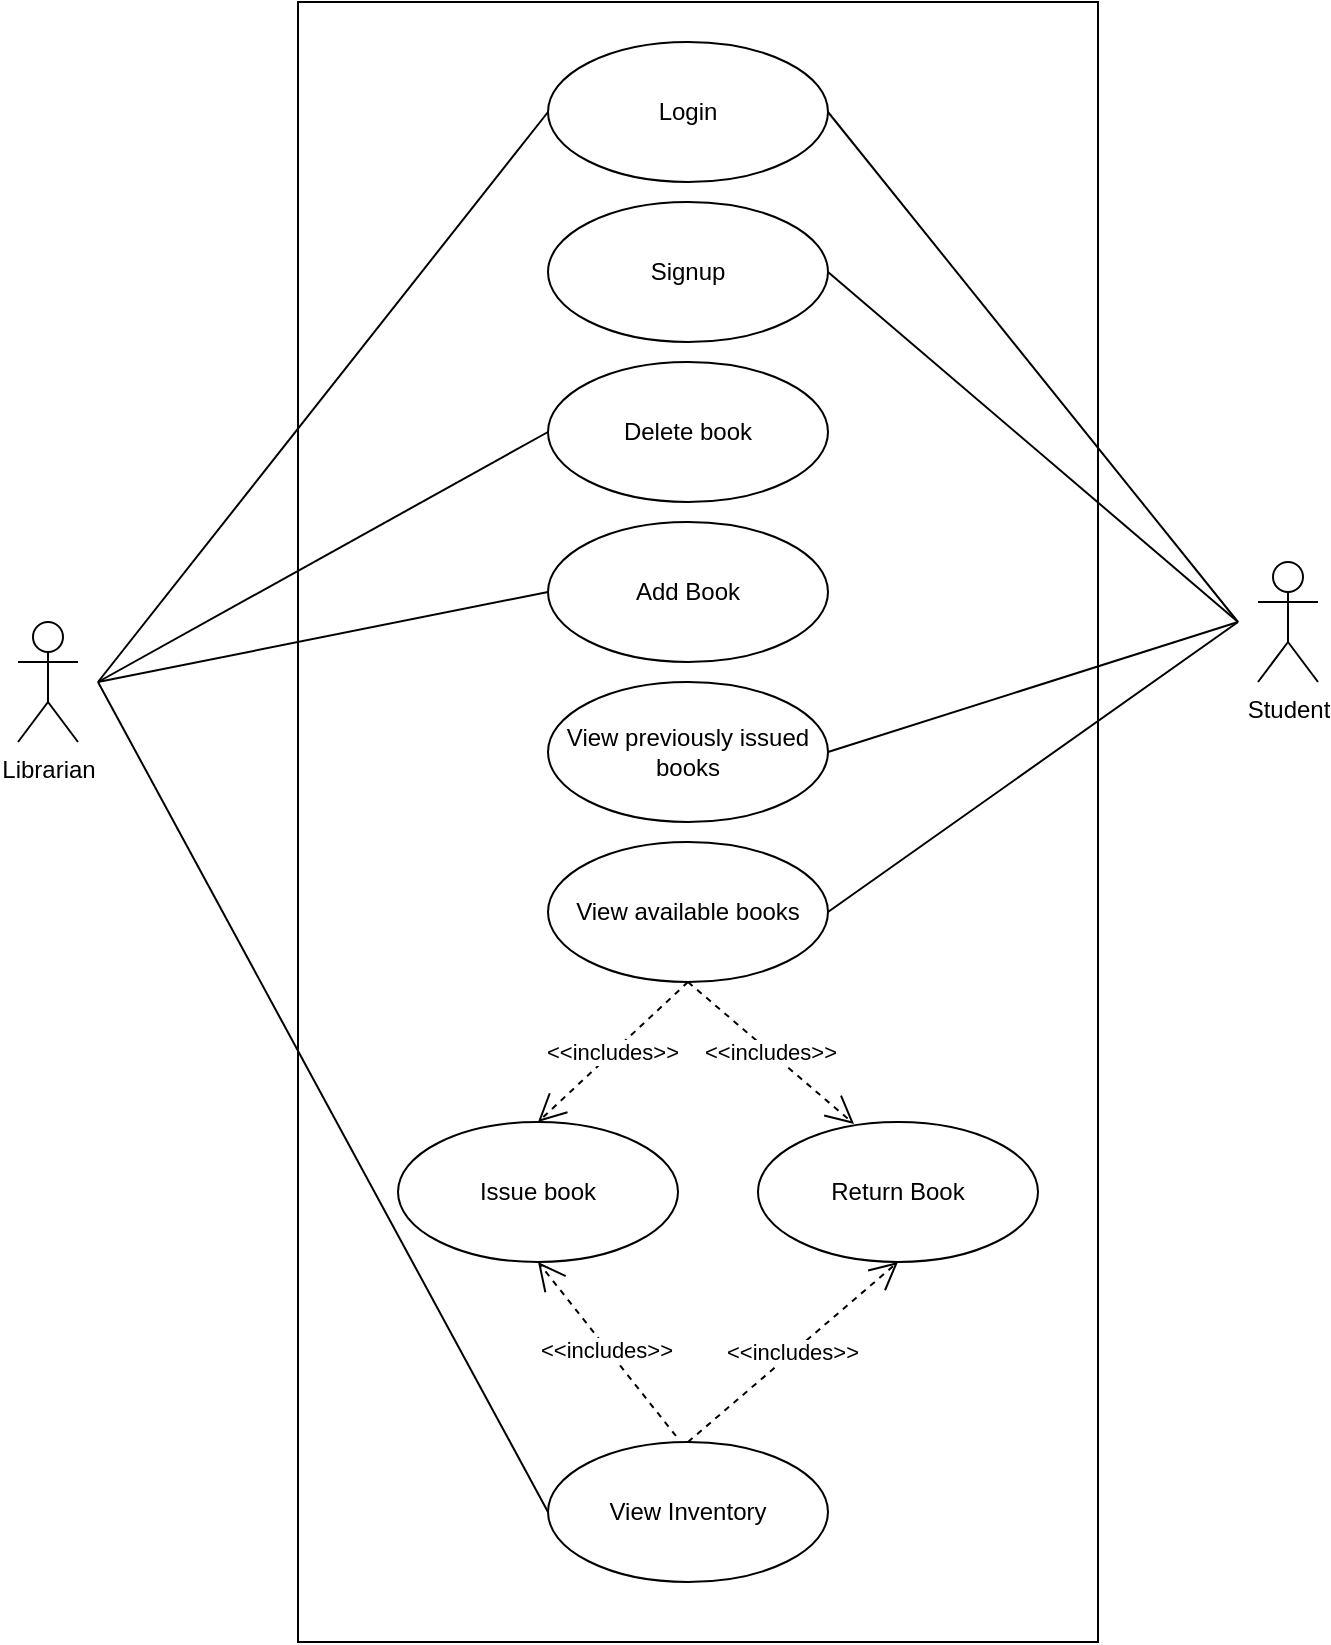 <mxfile version="20.6.0" type="device"><diagram id="Z2cvI678iEhJFeKMzEBU" name="Page-1"><mxGraphModel dx="1406" dy="755" grid="1" gridSize="10" guides="1" tooltips="1" connect="1" arrows="1" fold="1" page="1" pageScale="1" pageWidth="827" pageHeight="1169" math="0" shadow="0"><root><mxCell id="0"/><mxCell id="1" parent="0"/><mxCell id="2EYkZ_So-gIgJ4B2AI8O-1" value="" style="rounded=0;whiteSpace=wrap;html=1;" parent="1" vertex="1"><mxGeometry x="230" y="50" width="400" height="820" as="geometry"/></mxCell><mxCell id="2EYkZ_So-gIgJ4B2AI8O-2" value="Librarian" style="shape=umlActor;verticalLabelPosition=bottom;verticalAlign=top;html=1;outlineConnect=0;" parent="1" vertex="1"><mxGeometry x="90" y="360" width="30" height="60" as="geometry"/></mxCell><mxCell id="2EYkZ_So-gIgJ4B2AI8O-5" value="Delete book" style="ellipse;whiteSpace=wrap;html=1;" parent="1" vertex="1"><mxGeometry x="355" y="230" width="140" height="70" as="geometry"/></mxCell><mxCell id="2EYkZ_So-gIgJ4B2AI8O-7" value="View Inventory" style="ellipse;whiteSpace=wrap;html=1;" parent="1" vertex="1"><mxGeometry x="355" y="770" width="140" height="70" as="geometry"/></mxCell><mxCell id="2EYkZ_So-gIgJ4B2AI8O-10" value="Issue book" style="ellipse;whiteSpace=wrap;html=1;" parent="1" vertex="1"><mxGeometry x="280" y="610" width="140" height="70" as="geometry"/></mxCell><mxCell id="2EYkZ_So-gIgJ4B2AI8O-11" value="Return Book" style="ellipse;whiteSpace=wrap;html=1;" parent="1" vertex="1"><mxGeometry x="460" y="610" width="140" height="70" as="geometry"/></mxCell><mxCell id="2EYkZ_So-gIgJ4B2AI8O-12" value="Student" style="shape=umlActor;verticalLabelPosition=bottom;verticalAlign=top;html=1;" parent="1" vertex="1"><mxGeometry x="710" y="330" width="30" height="60" as="geometry"/></mxCell><mxCell id="2EYkZ_So-gIgJ4B2AI8O-13" value="View available books" style="ellipse;whiteSpace=wrap;html=1;" parent="1" vertex="1"><mxGeometry x="355" y="470" width="140" height="70" as="geometry"/></mxCell><mxCell id="2EYkZ_So-gIgJ4B2AI8O-22" value="Login" style="ellipse;whiteSpace=wrap;html=1;" parent="1" vertex="1"><mxGeometry x="355" y="70" width="140" height="70" as="geometry"/></mxCell><mxCell id="2EYkZ_So-gIgJ4B2AI8O-30" value="" style="endArrow=none;html=1;rounded=0;entryX=0;entryY=0.5;entryDx=0;entryDy=0;" parent="1" target="2EYkZ_So-gIgJ4B2AI8O-22" edge="1"><mxGeometry relative="1" as="geometry"><mxPoint x="130" y="390" as="sourcePoint"/><mxPoint x="340" y="220" as="targetPoint"/></mxGeometry></mxCell><mxCell id="2EYkZ_So-gIgJ4B2AI8O-36" value="" style="endArrow=none;html=1;rounded=0;entryX=0;entryY=0.5;entryDx=0;entryDy=0;" parent="1" target="2EYkZ_So-gIgJ4B2AI8O-5" edge="1"><mxGeometry relative="1" as="geometry"><mxPoint x="130" y="390" as="sourcePoint"/><mxPoint x="375" y="145" as="targetPoint"/></mxGeometry></mxCell><mxCell id="2EYkZ_So-gIgJ4B2AI8O-41" value="" style="endArrow=none;html=1;rounded=0;entryX=0;entryY=0.5;entryDx=0;entryDy=0;" parent="1" target="2EYkZ_So-gIgJ4B2AI8O-7" edge="1"><mxGeometry relative="1" as="geometry"><mxPoint x="130" y="390" as="sourcePoint"/><mxPoint x="375" y="335" as="targetPoint"/></mxGeometry></mxCell><mxCell id="2EYkZ_So-gIgJ4B2AI8O-42" value="" style="endArrow=none;html=1;rounded=0;exitX=1;exitY=0.5;exitDx=0;exitDy=0;" parent="1" source="2EYkZ_So-gIgJ4B2AI8O-13" edge="1"><mxGeometry relative="1" as="geometry"><mxPoint x="330" y="540" as="sourcePoint"/><mxPoint x="700" y="360" as="targetPoint"/></mxGeometry></mxCell><mxCell id="2EYkZ_So-gIgJ4B2AI8O-47" value="&amp;lt;&amp;lt;includes&amp;gt;&amp;gt;" style="endArrow=open;endSize=12;dashed=1;html=1;rounded=0;exitX=0.5;exitY=1;exitDx=0;exitDy=0;entryX=0.343;entryY=0.014;entryDx=0;entryDy=0;entryPerimeter=0;" parent="1" source="2EYkZ_So-gIgJ4B2AI8O-13" target="2EYkZ_So-gIgJ4B2AI8O-11" edge="1"><mxGeometry width="160" relative="1" as="geometry"><mxPoint x="334" y="630" as="sourcePoint"/><mxPoint x="494" y="630" as="targetPoint"/></mxGeometry></mxCell><mxCell id="2EYkZ_So-gIgJ4B2AI8O-48" value="&amp;lt;&amp;lt;includes&amp;gt;&amp;gt;" style="endArrow=open;endSize=12;dashed=1;html=1;rounded=0;exitX=0.5;exitY=1;exitDx=0;exitDy=0;entryX=0.5;entryY=0;entryDx=0;entryDy=0;" parent="1" source="2EYkZ_So-gIgJ4B2AI8O-13" target="2EYkZ_So-gIgJ4B2AI8O-10" edge="1"><mxGeometry width="160" relative="1" as="geometry"><mxPoint x="435" y="610" as="sourcePoint"/><mxPoint x="508.02" y="650.98" as="targetPoint"/></mxGeometry></mxCell><mxCell id="2EYkZ_So-gIgJ4B2AI8O-50" style="edgeStyle=none;rounded=0;orthogonalLoop=1;jettySize=auto;html=1;exitX=1;exitY=0.5;exitDx=0;exitDy=0;" parent="1" source="2EYkZ_So-gIgJ4B2AI8O-1" target="2EYkZ_So-gIgJ4B2AI8O-1" edge="1"><mxGeometry relative="1" as="geometry"/></mxCell><mxCell id="2EYkZ_So-gIgJ4B2AI8O-52" value="&amp;lt;&amp;lt;includes&amp;gt;&amp;gt;" style="endArrow=open;endSize=12;dashed=1;html=1;rounded=0;exitX=0.457;exitY=-0.043;exitDx=0;exitDy=0;entryX=0.5;entryY=1;entryDx=0;entryDy=0;exitPerimeter=0;" parent="1" source="2EYkZ_So-gIgJ4B2AI8O-7" target="2EYkZ_So-gIgJ4B2AI8O-10" edge="1"><mxGeometry width="160" relative="1" as="geometry"><mxPoint x="435" y="490" as="sourcePoint"/><mxPoint x="370" y="540" as="targetPoint"/></mxGeometry></mxCell><mxCell id="2EYkZ_So-gIgJ4B2AI8O-53" value="&amp;lt;&amp;lt;includes&amp;gt;&amp;gt;" style="endArrow=open;endSize=12;dashed=1;html=1;rounded=0;exitX=0.5;exitY=0;exitDx=0;exitDy=0;entryX=0.5;entryY=1;entryDx=0;entryDy=0;" parent="1" source="2EYkZ_So-gIgJ4B2AI8O-7" target="2EYkZ_So-gIgJ4B2AI8O-11" edge="1"><mxGeometry width="160" relative="1" as="geometry"><mxPoint x="433.98" y="646.99" as="sourcePoint"/><mxPoint x="370" y="610" as="targetPoint"/></mxGeometry></mxCell><mxCell id="2EYkZ_So-gIgJ4B2AI8O-59" value="" style="endArrow=none;html=1;rounded=0;exitX=1;exitY=0.5;exitDx=0;exitDy=0;" parent="1" source="2EYkZ_So-gIgJ4B2AI8O-22" edge="1"><mxGeometry relative="1" as="geometry"><mxPoint x="505" y="455" as="sourcePoint"/><mxPoint x="700" y="360" as="targetPoint"/></mxGeometry></mxCell><mxCell id="pJjQICYeFJykAUvjTAyl-5" value="View previously issued books" style="ellipse;whiteSpace=wrap;html=1;" parent="1" vertex="1"><mxGeometry x="355" y="390" width="140" height="70" as="geometry"/></mxCell><mxCell id="pJjQICYeFJykAUvjTAyl-6" value="" style="endArrow=none;html=1;rounded=0;exitX=1;exitY=0.5;exitDx=0;exitDy=0;" parent="1" source="pJjQICYeFJykAUvjTAyl-5" edge="1"><mxGeometry width="50" height="50" relative="1" as="geometry"><mxPoint x="390" y="600" as="sourcePoint"/><mxPoint x="700" y="360" as="targetPoint"/></mxGeometry></mxCell><mxCell id="Ld5COu-6ov-w3i0ZMefU-1" value="Signup" style="ellipse;whiteSpace=wrap;html=1;" parent="1" vertex="1"><mxGeometry x="355" y="150" width="140" height="70" as="geometry"/></mxCell><mxCell id="Ld5COu-6ov-w3i0ZMefU-2" value="" style="endArrow=none;html=1;rounded=0;exitX=1;exitY=0.5;exitDx=0;exitDy=0;" parent="1" source="Ld5COu-6ov-w3i0ZMefU-1" edge="1"><mxGeometry width="50" height="50" relative="1" as="geometry"><mxPoint x="390" y="310" as="sourcePoint"/><mxPoint x="700" y="360" as="targetPoint"/></mxGeometry></mxCell><mxCell id="oBZ6ZWktDDnNla52OnHq-1" value="Add Book" style="ellipse;whiteSpace=wrap;html=1;" parent="1" vertex="1"><mxGeometry x="355" y="310" width="140" height="70" as="geometry"/></mxCell><mxCell id="oBZ6ZWktDDnNla52OnHq-2" value="" style="endArrow=none;html=1;rounded=0;entryX=0;entryY=0.5;entryDx=0;entryDy=0;" parent="1" target="oBZ6ZWktDDnNla52OnHq-1" edge="1"><mxGeometry width="50" height="50" relative="1" as="geometry"><mxPoint x="130" y="390" as="sourcePoint"/><mxPoint x="430" y="310" as="targetPoint"/></mxGeometry></mxCell></root></mxGraphModel></diagram></mxfile>